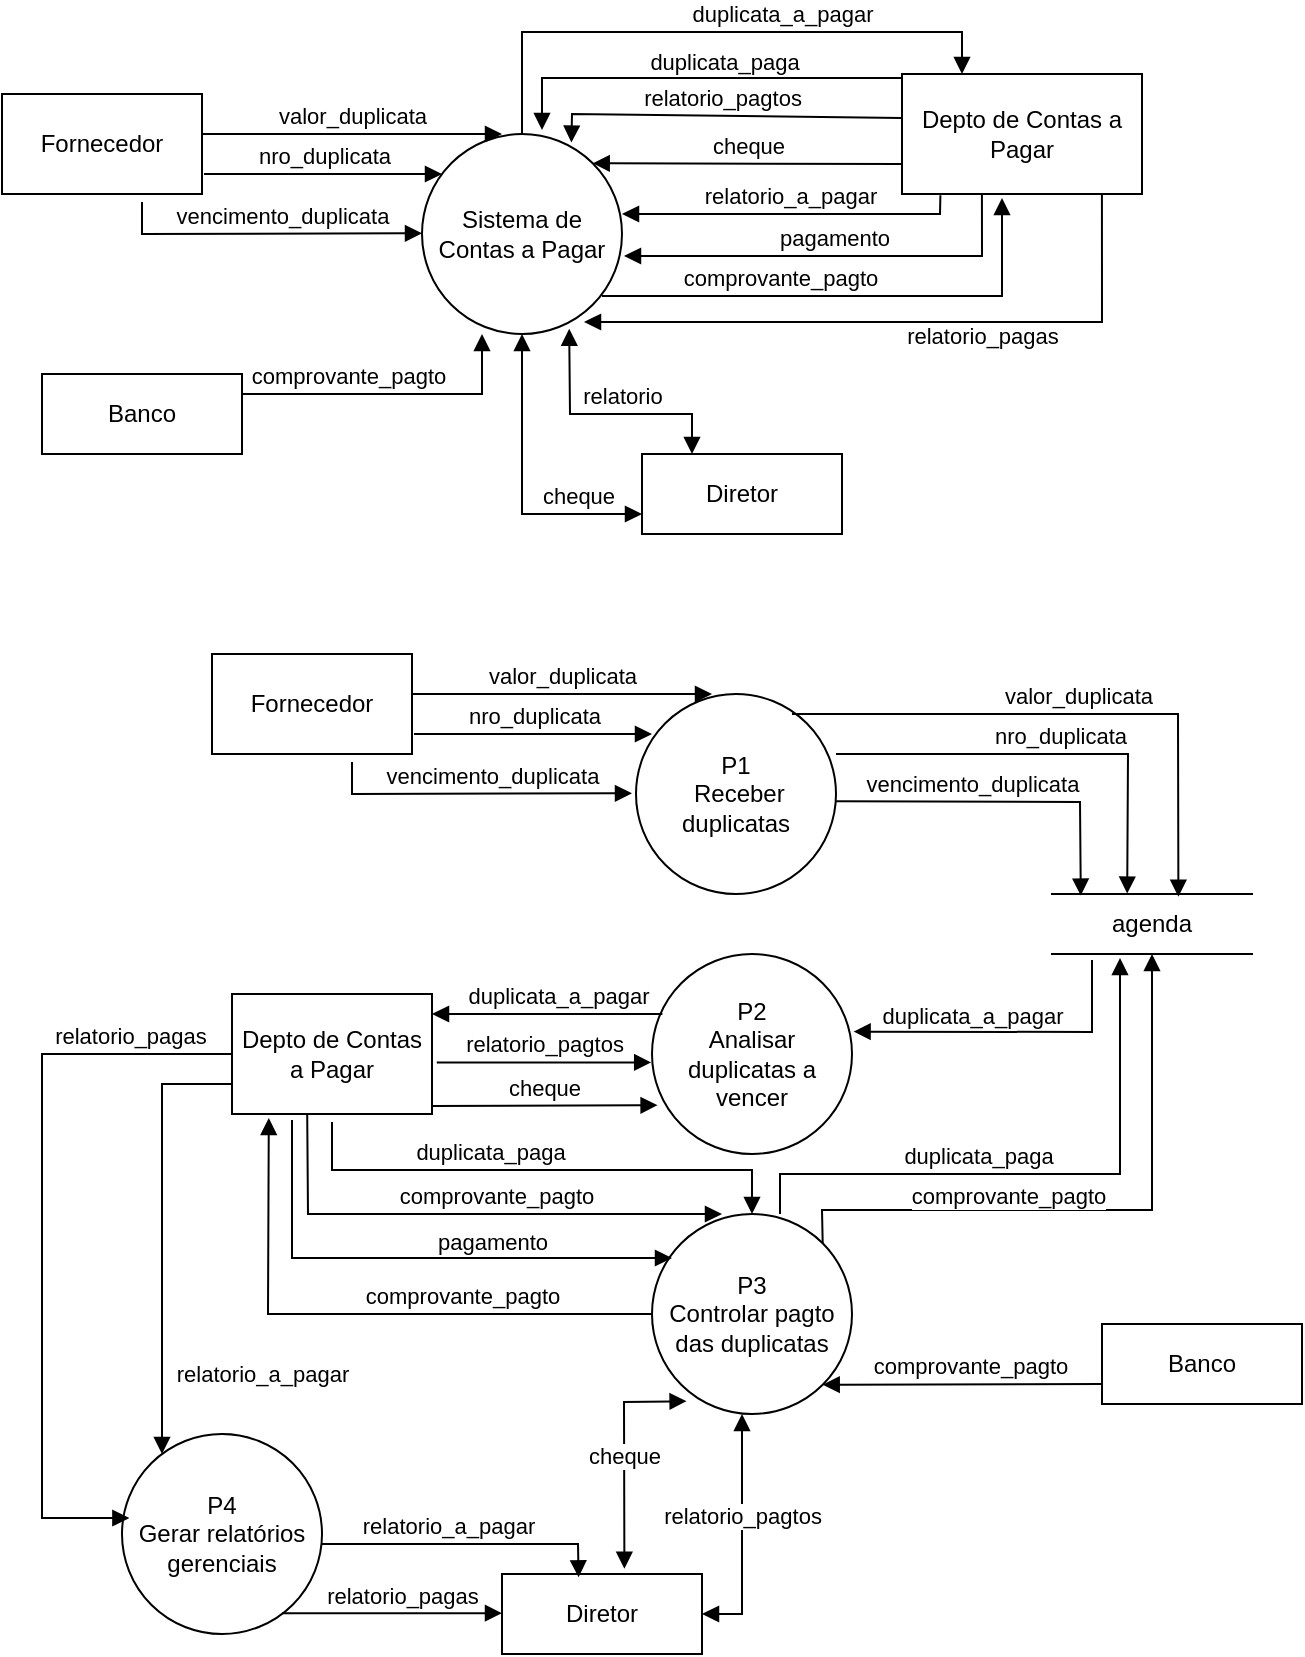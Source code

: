 <mxfile version="24.7.16">
  <diagram name="Página-1" id="BCtAysCY__kkYpLPVjBJ">
    <mxGraphModel dx="1467" dy="522" grid="1" gridSize="10" guides="1" tooltips="1" connect="1" arrows="1" fold="1" page="1" pageScale="1" pageWidth="827" pageHeight="1169" math="0" shadow="0">
      <root>
        <mxCell id="0" />
        <mxCell id="1" parent="0" />
        <mxCell id="eZceEVZ6kA_NZzQR3GiB-1" value="Sistema de Contas a Pagar" style="ellipse;whiteSpace=wrap;html=1;aspect=fixed;" vertex="1" parent="1">
          <mxGeometry x="300" y="150" width="100" height="100" as="geometry" />
        </mxCell>
        <mxCell id="eZceEVZ6kA_NZzQR3GiB-2" value="Fornecedor" style="rounded=0;whiteSpace=wrap;html=1;" vertex="1" parent="1">
          <mxGeometry x="90" y="130" width="100" height="50" as="geometry" />
        </mxCell>
        <mxCell id="eZceEVZ6kA_NZzQR3GiB-3" value="Depto de Contas a Pagar" style="rounded=0;whiteSpace=wrap;html=1;" vertex="1" parent="1">
          <mxGeometry x="540" y="120" width="120" height="60" as="geometry" />
        </mxCell>
        <mxCell id="eZceEVZ6kA_NZzQR3GiB-6" value="nro_duplicata" style="html=1;verticalAlign=bottom;endArrow=block;curved=0;rounded=0;" edge="1" parent="1">
          <mxGeometry x="0.003" width="80" relative="1" as="geometry">
            <mxPoint x="191" y="170" as="sourcePoint" />
            <mxPoint x="310" y="170" as="targetPoint" />
            <mxPoint as="offset" />
          </mxGeometry>
        </mxCell>
        <mxCell id="eZceEVZ6kA_NZzQR3GiB-7" value="valor_duplicata" style="html=1;verticalAlign=bottom;endArrow=block;curved=0;rounded=0;exitX=1.014;exitY=0.837;exitDx=0;exitDy=0;exitPerimeter=0;entryX=0.4;entryY=0;entryDx=0;entryDy=0;entryPerimeter=0;" edge="1" parent="1" target="eZceEVZ6kA_NZzQR3GiB-1">
          <mxGeometry x="0.003" width="80" relative="1" as="geometry">
            <mxPoint x="190" y="150" as="sourcePoint" />
            <mxPoint x="308" y="150" as="targetPoint" />
            <mxPoint as="offset" />
          </mxGeometry>
        </mxCell>
        <mxCell id="eZceEVZ6kA_NZzQR3GiB-8" value="vencimento_duplicata" style="html=1;verticalAlign=bottom;endArrow=block;curved=0;rounded=0;entryX=0.4;entryY=0;entryDx=0;entryDy=0;entryPerimeter=0;" edge="1" parent="1">
          <mxGeometry x="0.103" width="80" relative="1" as="geometry">
            <mxPoint x="160" y="184" as="sourcePoint" />
            <mxPoint x="300" y="199.66" as="targetPoint" />
            <mxPoint as="offset" />
            <Array as="points">
              <mxPoint x="160" y="200" />
            </Array>
          </mxGeometry>
        </mxCell>
        <mxCell id="eZceEVZ6kA_NZzQR3GiB-9" value="cheque" style="html=1;verticalAlign=bottom;endArrow=block;curved=0;rounded=0;entryX=1;entryY=0;entryDx=0;entryDy=0;exitX=0;exitY=0.75;exitDx=0;exitDy=0;" edge="1" parent="1" source="eZceEVZ6kA_NZzQR3GiB-3" target="eZceEVZ6kA_NZzQR3GiB-1">
          <mxGeometry x="0.003" width="80" relative="1" as="geometry">
            <mxPoint x="450" y="165" as="sourcePoint" />
            <mxPoint x="500" y="220" as="targetPoint" />
            <mxPoint as="offset" />
          </mxGeometry>
        </mxCell>
        <mxCell id="eZceEVZ6kA_NZzQR3GiB-10" value="relatorio_a_pagar" style="html=1;verticalAlign=bottom;endArrow=block;curved=0;rounded=0;entryX=1;entryY=0;entryDx=0;entryDy=0;exitX=0.16;exitY=1.011;exitDx=0;exitDy=0;exitPerimeter=0;" edge="1" parent="1" source="eZceEVZ6kA_NZzQR3GiB-3">
          <mxGeometry x="0.003" width="80" relative="1" as="geometry">
            <mxPoint x="555" y="190" as="sourcePoint" />
            <mxPoint x="400" y="190" as="targetPoint" />
            <mxPoint as="offset" />
            <Array as="points">
              <mxPoint x="559" y="190" />
            </Array>
          </mxGeometry>
        </mxCell>
        <mxCell id="eZceEVZ6kA_NZzQR3GiB-12" value="Diretor" style="rounded=0;whiteSpace=wrap;html=1;" vertex="1" parent="1">
          <mxGeometry x="410" y="310" width="100" height="40" as="geometry" />
        </mxCell>
        <mxCell id="eZceEVZ6kA_NZzQR3GiB-15" value="cheque" style="html=1;verticalAlign=bottom;endArrow=block;curved=0;rounded=0;entryX=0;entryY=0.75;entryDx=0;entryDy=0;exitX=0.5;exitY=1;exitDx=0;exitDy=0;startArrow=block;startFill=1;" edge="1" parent="1" source="eZceEVZ6kA_NZzQR3GiB-1" target="eZceEVZ6kA_NZzQR3GiB-12">
          <mxGeometry x="0.571" width="80" relative="1" as="geometry">
            <mxPoint x="525" y="299.58" as="sourcePoint" />
            <mxPoint x="370" y="299.58" as="targetPoint" />
            <mxPoint as="offset" />
            <Array as="points">
              <mxPoint x="350" y="340" />
            </Array>
          </mxGeometry>
        </mxCell>
        <mxCell id="eZceEVZ6kA_NZzQR3GiB-16" value="relatorio" style="html=1;verticalAlign=bottom;endArrow=block;curved=0;rounded=0;startArrow=block;startFill=1;entryX=0.25;entryY=0;entryDx=0;entryDy=0;exitX=0.736;exitY=0.974;exitDx=0;exitDy=0;exitPerimeter=0;" edge="1" parent="1" source="eZceEVZ6kA_NZzQR3GiB-1" target="eZceEVZ6kA_NZzQR3GiB-12">
          <mxGeometry x="0.11" width="80" relative="1" as="geometry">
            <mxPoint x="385" y="240" as="sourcePoint" />
            <mxPoint x="460" y="260" as="targetPoint" />
            <mxPoint as="offset" />
            <Array as="points">
              <mxPoint x="374" y="290" />
              <mxPoint x="435" y="290" />
            </Array>
          </mxGeometry>
        </mxCell>
        <mxCell id="eZceEVZ6kA_NZzQR3GiB-17" value="pagamento" style="html=1;verticalAlign=bottom;endArrow=block;curved=0;rounded=0;entryX=1;entryY=0;entryDx=0;entryDy=0;exitX=0.333;exitY=0.961;exitDx=0;exitDy=0;exitPerimeter=0;" edge="1" parent="1">
          <mxGeometry x="-0.002" width="80" relative="1" as="geometry">
            <mxPoint x="579.96" y="179.66" as="sourcePoint" />
            <mxPoint x="401" y="211" as="targetPoint" />
            <mxPoint as="offset" />
            <Array as="points">
              <mxPoint x="580" y="211" />
            </Array>
          </mxGeometry>
        </mxCell>
        <mxCell id="eZceEVZ6kA_NZzQR3GiB-18" value="Banco" style="rounded=0;whiteSpace=wrap;html=1;" vertex="1" parent="1">
          <mxGeometry x="110" y="270" width="100" height="40" as="geometry" />
        </mxCell>
        <mxCell id="eZceEVZ6kA_NZzQR3GiB-19" value="comprovante_pagto" style="html=1;verticalAlign=bottom;endArrow=block;curved=0;rounded=0;exitX=1;exitY=0.25;exitDx=0;exitDy=0;entryX=0.3;entryY=1;entryDx=0;entryDy=0;entryPerimeter=0;" edge="1" parent="1" source="eZceEVZ6kA_NZzQR3GiB-18" target="eZceEVZ6kA_NZzQR3GiB-1">
          <mxGeometry x="-0.291" width="80" relative="1" as="geometry">
            <mxPoint x="230" y="280" as="sourcePoint" />
            <mxPoint x="330" y="330" as="targetPoint" />
            <mxPoint as="offset" />
            <Array as="points">
              <mxPoint x="330" y="280" />
            </Array>
          </mxGeometry>
        </mxCell>
        <mxCell id="eZceEVZ6kA_NZzQR3GiB-20" value="agenda" style="shape=partialRectangle;whiteSpace=wrap;html=1;left=0;right=0;fillColor=none;" vertex="1" parent="1">
          <mxGeometry x="615" y="530" width="100" height="30" as="geometry" />
        </mxCell>
        <mxCell id="eZceEVZ6kA_NZzQR3GiB-23" value="relatorio_pagtos" style="html=1;verticalAlign=bottom;endArrow=block;curved=0;rounded=0;exitX=0;exitY=0.75;exitDx=0;exitDy=0;entryX=0.747;entryY=0.043;entryDx=0;entryDy=0;entryPerimeter=0;" edge="1" parent="1" target="eZceEVZ6kA_NZzQR3GiB-1">
          <mxGeometry x="0.004" width="80" relative="1" as="geometry">
            <mxPoint x="540" y="142" as="sourcePoint" />
            <mxPoint x="380" y="140" as="targetPoint" />
            <mxPoint as="offset" />
            <Array as="points">
              <mxPoint x="375" y="140" />
            </Array>
          </mxGeometry>
        </mxCell>
        <mxCell id="eZceEVZ6kA_NZzQR3GiB-24" value="comprovante_pagto" style="html=1;verticalAlign=bottom;endArrow=block;curved=0;rounded=0;exitX=1;exitY=0.25;exitDx=0;exitDy=0;" edge="1" parent="1">
          <mxGeometry x="-0.291" width="80" relative="1" as="geometry">
            <mxPoint x="390" y="231" as="sourcePoint" />
            <mxPoint x="590" y="182" as="targetPoint" />
            <mxPoint as="offset" />
            <Array as="points">
              <mxPoint x="590" y="231" />
            </Array>
          </mxGeometry>
        </mxCell>
        <mxCell id="eZceEVZ6kA_NZzQR3GiB-25" value="duplicata_paga" style="html=1;verticalAlign=bottom;endArrow=block;curved=0;rounded=0;exitX=0;exitY=0.75;exitDx=0;exitDy=0;" edge="1" parent="1">
          <mxGeometry x="-0.135" y="1" width="80" relative="1" as="geometry">
            <mxPoint x="540" y="122" as="sourcePoint" />
            <mxPoint x="360" y="148" as="targetPoint" />
            <mxPoint as="offset" />
            <Array as="points">
              <mxPoint x="360" y="122" />
            </Array>
          </mxGeometry>
        </mxCell>
        <mxCell id="eZceEVZ6kA_NZzQR3GiB-26" value="duplicata_a_pagar" style="html=1;verticalAlign=bottom;endArrow=none;curved=0;rounded=0;exitX=0.25;exitY=0;exitDx=0;exitDy=0;entryX=0.5;entryY=0;entryDx=0;entryDy=0;startArrow=block;startFill=1;endFill=0;" edge="1" parent="1" source="eZceEVZ6kA_NZzQR3GiB-3" target="eZceEVZ6kA_NZzQR3GiB-1">
          <mxGeometry x="-0.239" width="80" relative="1" as="geometry">
            <mxPoint x="570" y="117" as="sourcePoint" />
            <mxPoint x="350" y="147" as="targetPoint" />
            <mxPoint as="offset" />
            <Array as="points">
              <mxPoint x="570" y="99" />
              <mxPoint x="350" y="99" />
            </Array>
          </mxGeometry>
        </mxCell>
        <mxCell id="eZceEVZ6kA_NZzQR3GiB-27" value="relatorio_pagas" style="html=1;verticalAlign=bottom;endArrow=block;curved=0;rounded=0;entryX=1;entryY=0;entryDx=0;entryDy=0;exitX=0.833;exitY=1;exitDx=0;exitDy=0;exitPerimeter=0;" edge="1" parent="1" source="eZceEVZ6kA_NZzQR3GiB-3">
          <mxGeometry x="-0.232" y="16" width="80" relative="1" as="geometry">
            <mxPoint x="654.96" y="187.34" as="sourcePoint" />
            <mxPoint x="381" y="244" as="targetPoint" />
            <mxPoint as="offset" />
            <Array as="points">
              <mxPoint x="640" y="244" />
            </Array>
          </mxGeometry>
        </mxCell>
        <mxCell id="eZceEVZ6kA_NZzQR3GiB-28" value="P1&lt;div&gt;&amp;nbsp;Receber duplicatas&lt;br&gt;&lt;/div&gt;" style="ellipse;whiteSpace=wrap;html=1;aspect=fixed;" vertex="1" parent="1">
          <mxGeometry x="407" y="430" width="100" height="100" as="geometry" />
        </mxCell>
        <mxCell id="eZceEVZ6kA_NZzQR3GiB-29" value="P2&lt;div&gt;Analisar duplicatas a vencer&lt;br&gt;&lt;/div&gt;" style="ellipse;whiteSpace=wrap;html=1;aspect=fixed;" vertex="1" parent="1">
          <mxGeometry x="415" y="560" width="100" height="100" as="geometry" />
        </mxCell>
        <mxCell id="eZceEVZ6kA_NZzQR3GiB-30" value="P3&lt;div&gt;Controlar pagto das duplicatas&lt;br&gt;&lt;/div&gt;" style="ellipse;whiteSpace=wrap;html=1;aspect=fixed;" vertex="1" parent="1">
          <mxGeometry x="415" y="690" width="100" height="100" as="geometry" />
        </mxCell>
        <mxCell id="eZceEVZ6kA_NZzQR3GiB-31" value="P4&lt;div&gt;Gerar relatórios gerenciais&lt;br&gt;&lt;/div&gt;" style="ellipse;whiteSpace=wrap;html=1;aspect=fixed;" vertex="1" parent="1">
          <mxGeometry x="150" y="800" width="100" height="100" as="geometry" />
        </mxCell>
        <mxCell id="eZceEVZ6kA_NZzQR3GiB-33" value="Fornecedor" style="rounded=0;whiteSpace=wrap;html=1;" vertex="1" parent="1">
          <mxGeometry x="195" y="410" width="100" height="50" as="geometry" />
        </mxCell>
        <mxCell id="eZceEVZ6kA_NZzQR3GiB-34" value="nro_duplicata" style="html=1;verticalAlign=bottom;endArrow=block;curved=0;rounded=0;" edge="1" parent="1">
          <mxGeometry x="0.003" width="80" relative="1" as="geometry">
            <mxPoint x="296" y="450" as="sourcePoint" />
            <mxPoint x="415" y="450" as="targetPoint" />
            <mxPoint as="offset" />
          </mxGeometry>
        </mxCell>
        <mxCell id="eZceEVZ6kA_NZzQR3GiB-35" value="valor_duplicata" style="html=1;verticalAlign=bottom;endArrow=block;curved=0;rounded=0;exitX=1.014;exitY=0.837;exitDx=0;exitDy=0;exitPerimeter=0;entryX=0.4;entryY=0;entryDx=0;entryDy=0;entryPerimeter=0;" edge="1" parent="1">
          <mxGeometry x="0.003" width="80" relative="1" as="geometry">
            <mxPoint x="295" y="430" as="sourcePoint" />
            <mxPoint x="445" y="430" as="targetPoint" />
            <mxPoint as="offset" />
          </mxGeometry>
        </mxCell>
        <mxCell id="eZceEVZ6kA_NZzQR3GiB-36" value="vencimento_duplicata" style="html=1;verticalAlign=bottom;endArrow=block;curved=0;rounded=0;entryX=0.4;entryY=0;entryDx=0;entryDy=0;entryPerimeter=0;" edge="1" parent="1">
          <mxGeometry x="0.103" width="80" relative="1" as="geometry">
            <mxPoint x="265" y="464" as="sourcePoint" />
            <mxPoint x="405" y="479.66" as="targetPoint" />
            <mxPoint as="offset" />
            <Array as="points">
              <mxPoint x="265" y="480" />
            </Array>
          </mxGeometry>
        </mxCell>
        <mxCell id="eZceEVZ6kA_NZzQR3GiB-38" value="nro_duplicata" style="html=1;verticalAlign=bottom;endArrow=block;curved=0;rounded=0;entryX=0.376;entryY=-0.007;entryDx=0;entryDy=0;entryPerimeter=0;" edge="1" parent="1" target="eZceEVZ6kA_NZzQR3GiB-20">
          <mxGeometry x="0.032" width="80" relative="1" as="geometry">
            <mxPoint x="507" y="460" as="sourcePoint" />
            <mxPoint x="668" y="606" as="targetPoint" />
            <mxPoint as="offset" />
            <Array as="points">
              <mxPoint x="653" y="460" />
            </Array>
          </mxGeometry>
        </mxCell>
        <mxCell id="eZceEVZ6kA_NZzQR3GiB-39" value="valor_duplicata" style="html=1;verticalAlign=bottom;endArrow=block;curved=0;rounded=0;exitX=1.014;exitY=0.837;exitDx=0;exitDy=0;exitPerimeter=0;entryX=0.632;entryY=0.047;entryDx=0;entryDy=0;entryPerimeter=0;" edge="1" parent="1" target="eZceEVZ6kA_NZzQR3GiB-20">
          <mxGeometry x="0.003" width="80" relative="1" as="geometry">
            <mxPoint x="485" y="440" as="sourcePoint" />
            <mxPoint x="635" y="440" as="targetPoint" />
            <mxPoint as="offset" />
            <Array as="points">
              <mxPoint x="678" y="440" />
            </Array>
          </mxGeometry>
        </mxCell>
        <mxCell id="eZceEVZ6kA_NZzQR3GiB-40" value="vencimento_duplicata" style="html=1;verticalAlign=bottom;endArrow=block;curved=0;rounded=0;exitX=0.988;exitY=0.576;exitDx=0;exitDy=0;exitPerimeter=0;entryX=0.144;entryY=0.027;entryDx=0;entryDy=0;entryPerimeter=0;" edge="1" parent="1" target="eZceEVZ6kA_NZzQR3GiB-20">
          <mxGeometry x="-0.194" width="80" relative="1" as="geometry">
            <mxPoint x="507.0" y="483.59" as="sourcePoint" />
            <mxPoint x="705" y="420" as="targetPoint" />
            <mxPoint as="offset" />
            <Array as="points">
              <mxPoint x="629" y="484" />
            </Array>
          </mxGeometry>
        </mxCell>
        <mxCell id="eZceEVZ6kA_NZzQR3GiB-43" value="duplicata_a_pagar" style="html=1;verticalAlign=bottom;endArrow=block;curved=0;rounded=0;startArrow=none;startFill=0;endFill=1;entryX=1.008;entryY=0.388;entryDx=0;entryDy=0;entryPerimeter=0;" edge="1" parent="1" target="eZceEVZ6kA_NZzQR3GiB-29">
          <mxGeometry x="0.237" y="1" width="80" relative="1" as="geometry">
            <mxPoint x="635" y="563" as="sourcePoint" />
            <mxPoint x="495" y="600" as="targetPoint" />
            <mxPoint as="offset" />
            <Array as="points">
              <mxPoint x="635" y="599" />
            </Array>
          </mxGeometry>
        </mxCell>
        <mxCell id="eZceEVZ6kA_NZzQR3GiB-45" value="Depto de Contas a Pagar" style="rounded=0;whiteSpace=wrap;html=1;" vertex="1" parent="1">
          <mxGeometry x="205" y="580" width="100" height="60" as="geometry" />
        </mxCell>
        <mxCell id="eZceEVZ6kA_NZzQR3GiB-46" value="duplicata_a_pagar" style="html=1;verticalAlign=bottom;endArrow=block;curved=0;rounded=0;startArrow=none;startFill=0;endFill=1;entryX=1.008;entryY=0.388;entryDx=0;entryDy=0;entryPerimeter=0;exitX=0.052;exitY=0.3;exitDx=0;exitDy=0;exitPerimeter=0;" edge="1" parent="1" source="eZceEVZ6kA_NZzQR3GiB-29">
          <mxGeometry x="-0.095" width="80" relative="1" as="geometry">
            <mxPoint x="414.6" y="590.2" as="sourcePoint" />
            <mxPoint x="305" y="590" as="targetPoint" />
            <mxPoint as="offset" />
            <Array as="points" />
          </mxGeometry>
        </mxCell>
        <mxCell id="eZceEVZ6kA_NZzQR3GiB-47" value="relatorio_pagtos" style="html=1;verticalAlign=bottom;endArrow=block;curved=0;rounded=0;exitX=1.024;exitY=0.62;exitDx=0;exitDy=0;exitPerimeter=0;entryX=-0.004;entryY=0.572;entryDx=0;entryDy=0;entryPerimeter=0;" edge="1" parent="1">
          <mxGeometry x="0.003" width="80" relative="1" as="geometry">
            <mxPoint x="307.4" y="614.2" as="sourcePoint" />
            <mxPoint x="414.6" y="614.2" as="targetPoint" />
            <mxPoint as="offset" />
            <Array as="points" />
          </mxGeometry>
        </mxCell>
        <mxCell id="eZceEVZ6kA_NZzQR3GiB-48" value="cheque" style="html=1;verticalAlign=bottom;endArrow=block;curved=0;rounded=0;exitX=1;exitY=0.75;exitDx=0;exitDy=0;entryX=0.028;entryY=0.756;entryDx=0;entryDy=0;entryPerimeter=0;" edge="1" parent="1" target="eZceEVZ6kA_NZzQR3GiB-29">
          <mxGeometry x="0.003" width="80" relative="1" as="geometry">
            <mxPoint x="305" y="636" as="sourcePoint" />
            <mxPoint x="385" y="636" as="targetPoint" />
            <mxPoint as="offset" />
          </mxGeometry>
        </mxCell>
        <mxCell id="eZceEVZ6kA_NZzQR3GiB-49" value="Diretor" style="rounded=0;whiteSpace=wrap;html=1;" vertex="1" parent="1">
          <mxGeometry x="340" y="870" width="100" height="40" as="geometry" />
        </mxCell>
        <mxCell id="eZceEVZ6kA_NZzQR3GiB-50" value="cheque" style="html=1;verticalAlign=bottom;endArrow=block;curved=0;rounded=0;exitX=0.612;exitY=-0.065;exitDx=0;exitDy=0;entryX=0.173;entryY=0.936;entryDx=0;entryDy=0;entryPerimeter=0;startArrow=block;startFill=1;endFill=1;exitPerimeter=0;" edge="1" parent="1" source="eZceEVZ6kA_NZzQR3GiB-49" target="eZceEVZ6kA_NZzQR3GiB-30">
          <mxGeometry x="-0.173" width="80" relative="1" as="geometry">
            <mxPoint x="327" y="810" as="sourcePoint" />
            <mxPoint x="440" y="810" as="targetPoint" />
            <mxPoint as="offset" />
            <Array as="points">
              <mxPoint x="401" y="784" />
            </Array>
          </mxGeometry>
        </mxCell>
        <mxCell id="eZceEVZ6kA_NZzQR3GiB-51" value="relatorio_pagtos" style="html=1;verticalAlign=bottom;endArrow=block;curved=0;rounded=0;startArrow=block;startFill=1;entryX=1;entryY=0.5;entryDx=0;entryDy=0;" edge="1" parent="1" target="eZceEVZ6kA_NZzQR3GiB-49">
          <mxGeometry x="0.003" width="80" relative="1" as="geometry">
            <mxPoint x="460" y="790" as="sourcePoint" />
            <mxPoint x="465" y="890" as="targetPoint" />
            <mxPoint as="offset" />
            <Array as="points">
              <mxPoint x="460" y="890" />
            </Array>
          </mxGeometry>
        </mxCell>
        <mxCell id="eZceEVZ6kA_NZzQR3GiB-52" value="pagamento" style="html=1;verticalAlign=bottom;endArrow=block;curved=0;rounded=0;" edge="1" parent="1">
          <mxGeometry x="0.301" y="-1" width="80" relative="1" as="geometry">
            <mxPoint x="235" y="643" as="sourcePoint" />
            <mxPoint x="425" y="712" as="targetPoint" />
            <mxPoint as="offset" />
            <Array as="points">
              <mxPoint x="235" y="712" />
            </Array>
          </mxGeometry>
        </mxCell>
        <mxCell id="eZceEVZ6kA_NZzQR3GiB-53" value="Banco" style="rounded=0;whiteSpace=wrap;html=1;" vertex="1" parent="1">
          <mxGeometry x="640" y="745" width="100" height="40" as="geometry" />
        </mxCell>
        <mxCell id="eZceEVZ6kA_NZzQR3GiB-54" value="comprovante_pagto" style="html=1;verticalAlign=bottom;endArrow=block;curved=0;rounded=0;entryX=1;entryY=1;entryDx=0;entryDy=0;exitX=0;exitY=0.75;exitDx=0;exitDy=0;" edge="1" parent="1" source="eZceEVZ6kA_NZzQR3GiB-53" target="eZceEVZ6kA_NZzQR3GiB-30">
          <mxGeometry x="-0.048" width="80" relative="1" as="geometry">
            <mxPoint x="640" y="775" as="sourcePoint" />
            <mxPoint x="510" y="780" as="targetPoint" />
            <mxPoint as="offset" />
            <Array as="points" />
          </mxGeometry>
        </mxCell>
        <mxCell id="eZceEVZ6kA_NZzQR3GiB-55" value="comprovante_pagto" style="html=1;verticalAlign=bottom;endArrow=block;curved=0;rounded=0;exitX=0;exitY=0.5;exitDx=0;exitDy=0;entryX=0.184;entryY=1.033;entryDx=0;entryDy=0;entryPerimeter=0;" edge="1" parent="1" source="eZceEVZ6kA_NZzQR3GiB-30" target="eZceEVZ6kA_NZzQR3GiB-45">
          <mxGeometry x="-0.345" width="80" relative="1" as="geometry">
            <mxPoint x="182" y="720" as="sourcePoint" />
            <mxPoint x="275" y="727" as="targetPoint" />
            <mxPoint as="offset" />
            <Array as="points">
              <mxPoint x="223" y="740" />
            </Array>
          </mxGeometry>
        </mxCell>
        <mxCell id="eZceEVZ6kA_NZzQR3GiB-56" value="duplicata_paga" style="html=1;verticalAlign=bottom;endArrow=block;curved=0;rounded=0;" edge="1" parent="1">
          <mxGeometry x="-0.2" width="80" relative="1" as="geometry">
            <mxPoint x="255" y="644" as="sourcePoint" />
            <mxPoint x="465" y="690" as="targetPoint" />
            <mxPoint as="offset" />
            <Array as="points">
              <mxPoint x="255" y="668" />
              <mxPoint x="465" y="668" />
            </Array>
          </mxGeometry>
        </mxCell>
        <mxCell id="eZceEVZ6kA_NZzQR3GiB-57" value="comprovante_pagto" style="html=1;verticalAlign=bottom;endArrow=block;curved=0;rounded=0;exitX=0.376;exitY=0.993;exitDx=0;exitDy=0;exitPerimeter=0;" edge="1" parent="1" source="eZceEVZ6kA_NZzQR3GiB-45">
          <mxGeometry x="0.123" width="80" relative="1" as="geometry">
            <mxPoint x="243.4" y="644.98" as="sourcePoint" />
            <mxPoint x="450" y="690" as="targetPoint" />
            <mxPoint as="offset" />
            <Array as="points">
              <mxPoint x="243" y="690" />
            </Array>
          </mxGeometry>
        </mxCell>
        <mxCell id="eZceEVZ6kA_NZzQR3GiB-58" value="duplicata_paga" style="html=1;verticalAlign=bottom;endArrow=block;curved=0;rounded=0;entryX=0.34;entryY=1.067;entryDx=0;entryDy=0;entryPerimeter=0;" edge="1" parent="1" target="eZceEVZ6kA_NZzQR3GiB-20">
          <mxGeometry x="-0.2" width="80" relative="1" as="geometry">
            <mxPoint x="479" y="690" as="sourcePoint" />
            <mxPoint x="735" y="700" as="targetPoint" />
            <mxPoint as="offset" />
            <Array as="points">
              <mxPoint x="479" y="670" />
              <mxPoint x="649" y="670" />
            </Array>
          </mxGeometry>
        </mxCell>
        <mxCell id="eZceEVZ6kA_NZzQR3GiB-59" value="comprovante_pagto" style="html=1;verticalAlign=bottom;endArrow=block;curved=0;rounded=0;entryX=0.5;entryY=1;entryDx=0;entryDy=0;exitX=1;exitY=0;exitDx=0;exitDy=0;" edge="1" parent="1" source="eZceEVZ6kA_NZzQR3GiB-30" target="eZceEVZ6kA_NZzQR3GiB-20">
          <mxGeometry x="-0.292" y="-2" width="80" relative="1" as="geometry">
            <mxPoint x="500" y="713" as="sourcePoint" />
            <mxPoint x="665" y="568" as="targetPoint" />
            <mxPoint as="offset" />
            <Array as="points">
              <mxPoint x="500" y="688" />
              <mxPoint x="665" y="688" />
            </Array>
          </mxGeometry>
        </mxCell>
        <mxCell id="eZceEVZ6kA_NZzQR3GiB-61" value="relatorio_pagas" style="html=1;verticalAlign=bottom;endArrow=block;curved=0;rounded=0;exitX=0;exitY=0.5;exitDx=0;exitDy=0;entryX=0.037;entryY=0.42;entryDx=0;entryDy=0;entryPerimeter=0;" edge="1" parent="1" source="eZceEVZ6kA_NZzQR3GiB-45" target="eZceEVZ6kA_NZzQR3GiB-31">
          <mxGeometry x="-0.723" width="80" relative="1" as="geometry">
            <mxPoint x="239" y="490" as="sourcePoint" />
            <mxPoint x="120" y="840" as="targetPoint" />
            <mxPoint as="offset" />
            <Array as="points">
              <mxPoint x="110" y="610" />
              <mxPoint x="110" y="842" />
            </Array>
          </mxGeometry>
        </mxCell>
        <mxCell id="eZceEVZ6kA_NZzQR3GiB-62" value="relatorio_a_pagar" style="html=1;verticalAlign=bottom;endArrow=block;curved=0;rounded=0;exitX=0;exitY=0.75;exitDx=0;exitDy=0;" edge="1" parent="1" source="eZceEVZ6kA_NZzQR3GiB-45">
          <mxGeometry x="0.727" y="50" width="80" relative="1" as="geometry">
            <mxPoint x="400" y="890" as="sourcePoint" />
            <mxPoint x="170" y="810" as="targetPoint" />
            <mxPoint y="-1" as="offset" />
            <Array as="points">
              <mxPoint x="170" y="625" />
            </Array>
          </mxGeometry>
        </mxCell>
        <mxCell id="eZceEVZ6kA_NZzQR3GiB-65" value="relatorio_a_pagar" style="html=1;verticalAlign=bottom;endArrow=block;curved=0;rounded=0;entryX=0.383;entryY=0.042;entryDx=0;entryDy=0;entryPerimeter=0;" edge="1" parent="1" target="eZceEVZ6kA_NZzQR3GiB-49">
          <mxGeometry x="-0.133" width="80" relative="1" as="geometry">
            <mxPoint x="250" y="855" as="sourcePoint" />
            <mxPoint x="380" y="830" as="targetPoint" />
            <mxPoint as="offset" />
            <Array as="points">
              <mxPoint x="378" y="855" />
            </Array>
          </mxGeometry>
        </mxCell>
        <mxCell id="eZceEVZ6kA_NZzQR3GiB-67" value="relatorio_pagas" style="html=1;verticalAlign=bottom;endArrow=block;curved=0;rounded=0;exitX=0.803;exitY=0.93;exitDx=0;exitDy=0;exitPerimeter=0;" edge="1" parent="1">
          <mxGeometry x="0.091" width="80" relative="1" as="geometry">
            <mxPoint x="230" y="889.58" as="sourcePoint" />
            <mxPoint x="340" y="889.58" as="targetPoint" />
            <mxPoint as="offset" />
            <Array as="points" />
          </mxGeometry>
        </mxCell>
      </root>
    </mxGraphModel>
  </diagram>
</mxfile>
